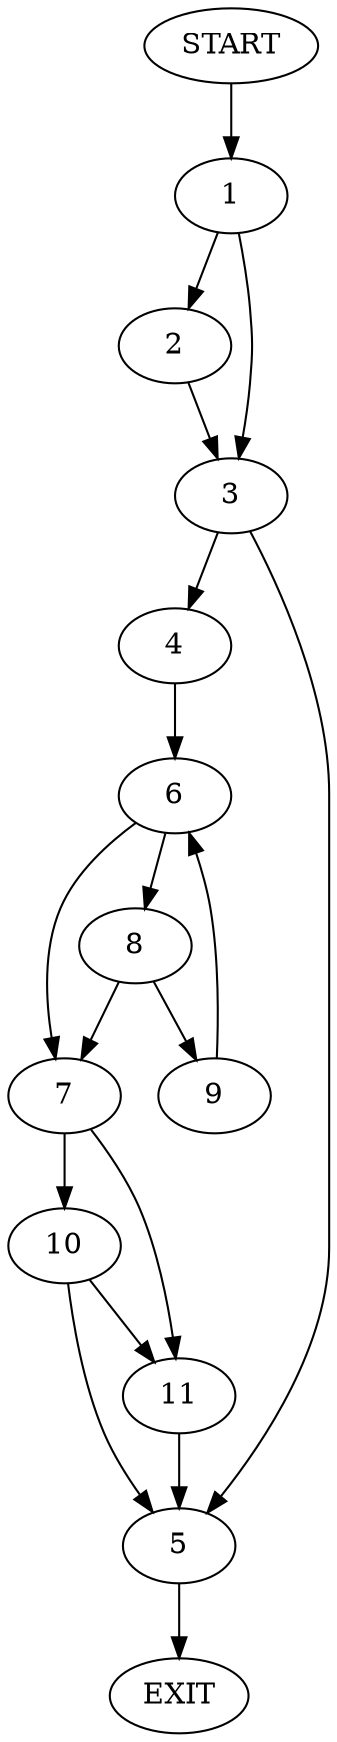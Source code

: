 digraph {
0 [label="START"]
12 [label="EXIT"]
0 -> 1
1 -> 2
1 -> 3
2 -> 3
3 -> 4
3 -> 5
5 -> 12
4 -> 6
6 -> 7
6 -> 8
8 -> 9
8 -> 7
7 -> 10
7 -> 11
9 -> 6
10 -> 5
10 -> 11
11 -> 5
}
